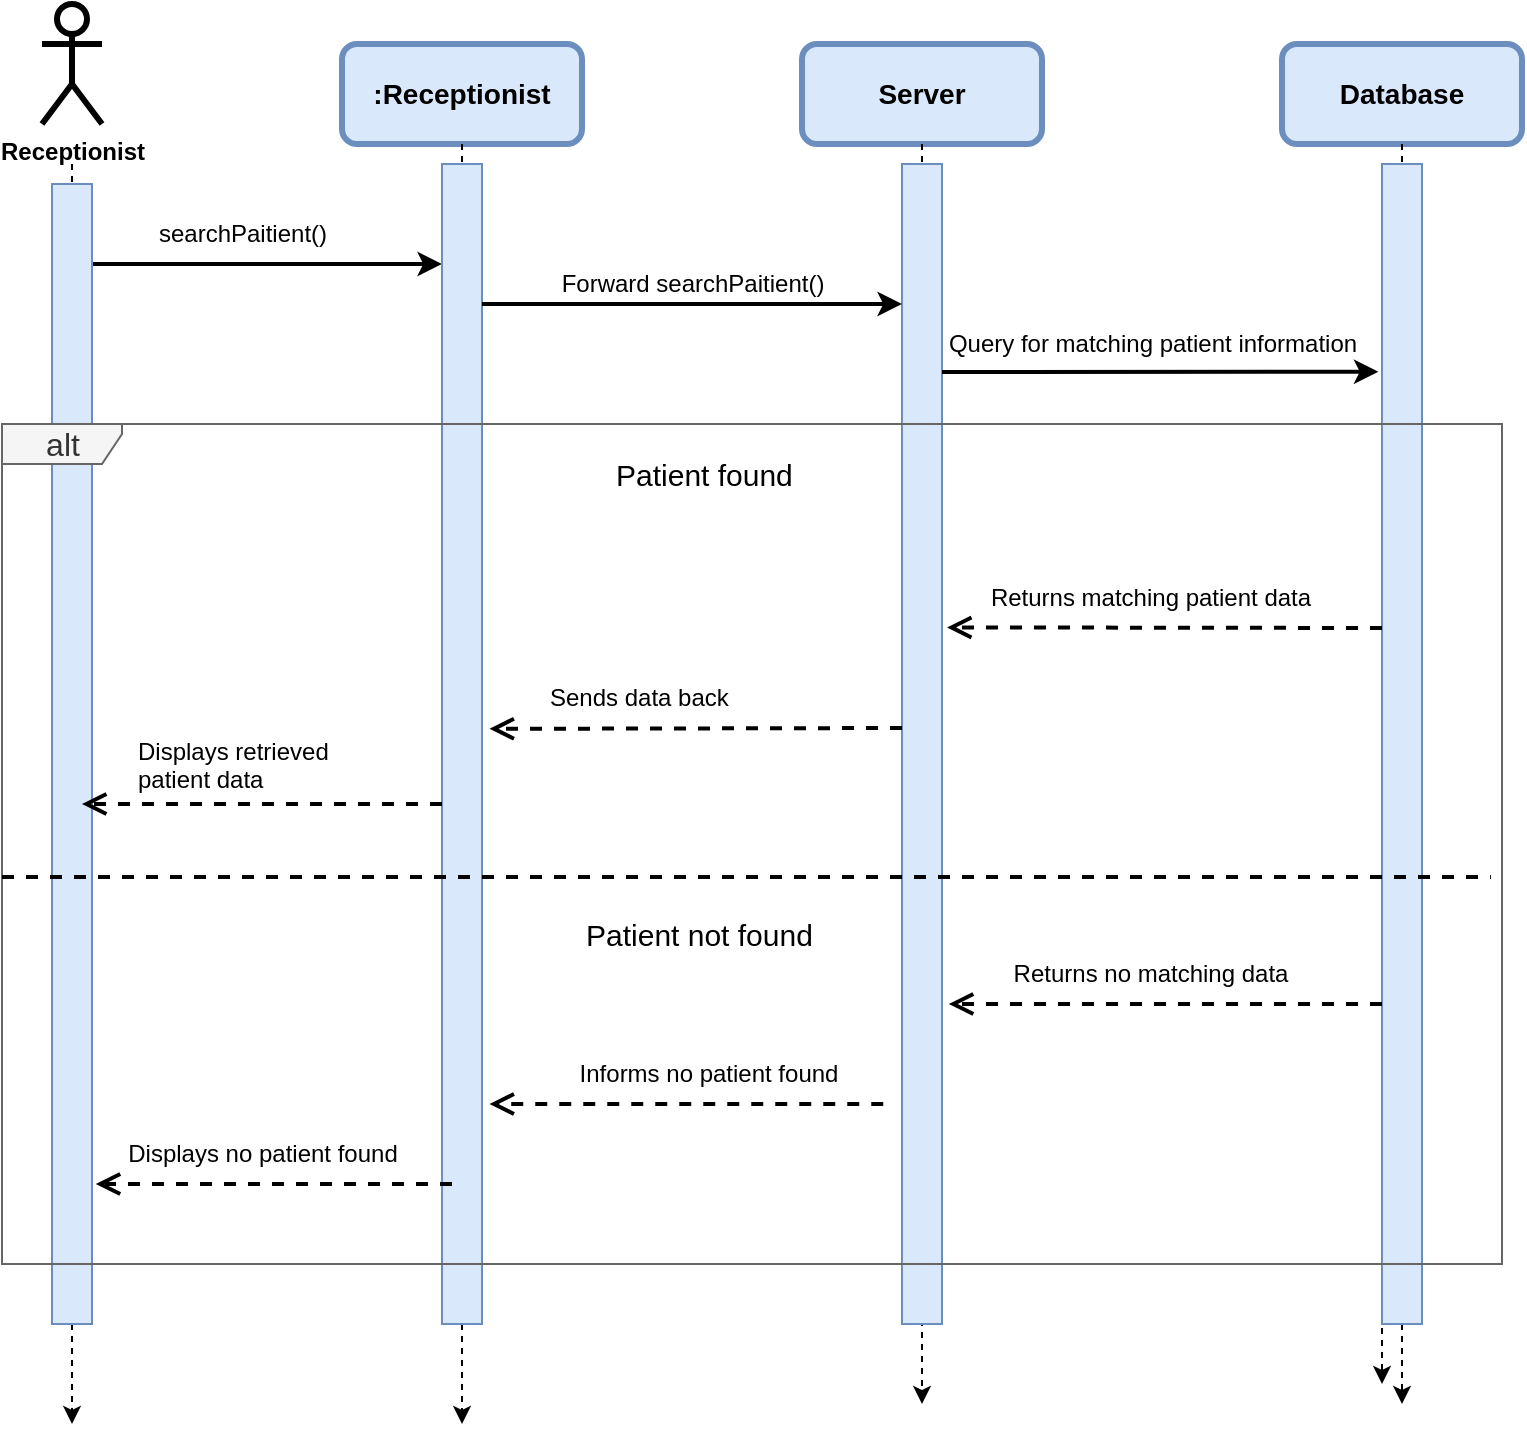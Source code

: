 <mxfile>
    <diagram id="QO78QRGCq3PSpGvauxfL" name="Page-1">
        <mxGraphModel dx="1078" dy="765" grid="1" gridSize="10" guides="1" tooltips="1" connect="1" arrows="1" fold="1" page="1" pageScale="1" pageWidth="850" pageHeight="1100" background="#ffffff" math="0" shadow="0">
            <root>
                <mxCell id="0"/>
                <mxCell id="1" parent="0"/>
                <mxCell id="15" style="edgeStyle=none;html=1;dashed=1;strokeWidth=1;exitX=0.5;exitY=1;exitDx=0;exitDy=0;startArrow=none;" parent="1" edge="1">
                    <mxGeometry relative="1" as="geometry">
                        <mxPoint x="740" y="720" as="targetPoint"/>
                        <Array as="points">
                            <mxPoint x="740" y="720"/>
                        </Array>
                        <mxPoint x="740" y="680" as="sourcePoint"/>
                    </mxGeometry>
                </mxCell>
                <mxCell id="79" value="&lt;b&gt;Receptionist&lt;br&gt;&lt;/b&gt;" style="shape=umlActor;verticalLabelPosition=bottom;verticalAlign=top;html=1;outlineConnect=0;strokeWidth=3;rounded=1;" parent="1" vertex="1">
                    <mxGeometry x="70" y="30" width="30" height="60" as="geometry"/>
                </mxCell>
                <mxCell id="80" style="edgeStyle=none;html=1;dashed=1;strokeWidth=1;startArrow=none;" parent="1" source="98" edge="1">
                    <mxGeometry relative="1" as="geometry">
                        <mxPoint x="85" y="740" as="targetPoint"/>
                        <Array as="points">
                            <mxPoint x="85" y="160"/>
                        </Array>
                        <mxPoint x="85" y="110" as="sourcePoint"/>
                    </mxGeometry>
                </mxCell>
                <mxCell id="81" value="" style="endArrow=classic;html=1;strokeWidth=2;" parent="1" edge="1">
                    <mxGeometry relative="1" as="geometry">
                        <mxPoint x="90" y="160" as="sourcePoint"/>
                        <mxPoint x="270" y="160" as="targetPoint"/>
                    </mxGeometry>
                </mxCell>
                <mxCell id="82" value="searchPaitient()" style="text;html=1;align=center;verticalAlign=middle;resizable=0;points=[];autosize=1;strokeColor=none;fillColor=none;" parent="1" vertex="1">
                    <mxGeometry x="115" y="130" width="110" height="30" as="geometry"/>
                </mxCell>
                <mxCell id="83" value="&lt;span style=&quot;font-size: 14px;&quot;&gt;&lt;b&gt;:Receptionist&lt;/b&gt;&lt;/span&gt;" style="rounded=1;whiteSpace=wrap;html=1;strokeWidth=3;fillColor=#dae8fc;strokeColor=#6c8ebf;" parent="1" vertex="1">
                    <mxGeometry x="220" y="50" width="120" height="50" as="geometry"/>
                </mxCell>
                <mxCell id="84" style="edgeStyle=none;html=1;exitX=0.5;exitY=1;exitDx=0;exitDy=0;dashed=1;strokeWidth=1;startArrow=none;" parent="1" source="89" edge="1">
                    <mxGeometry relative="1" as="geometry">
                        <mxPoint x="280" y="740" as="targetPoint"/>
                        <Array as="points"/>
                        <mxPoint x="95" y="70" as="sourcePoint"/>
                    </mxGeometry>
                </mxCell>
                <mxCell id="85" value="&lt;span style=&quot;font-size: 14px;&quot;&gt;&lt;b&gt;Server&lt;/b&gt;&lt;/span&gt;" style="rounded=1;whiteSpace=wrap;html=1;strokeWidth=3;fillColor=#dae8fc;strokeColor=#6c8ebf;" parent="1" vertex="1">
                    <mxGeometry x="450" y="50" width="120" height="50" as="geometry"/>
                </mxCell>
                <mxCell id="86" style="edgeStyle=none;html=1;dashed=1;strokeWidth=1;" parent="1" source="85" edge="1">
                    <mxGeometry relative="1" as="geometry">
                        <mxPoint x="510" y="730" as="targetPoint"/>
                        <Array as="points"/>
                        <mxPoint x="490" y="110" as="sourcePoint"/>
                    </mxGeometry>
                </mxCell>
                <mxCell id="87" value="" style="html=1;points=[];perimeter=orthogonalPerimeter;fontSize=13;fillColor=#dae8fc;strokeColor=#6c8ebf;" parent="1" vertex="1">
                    <mxGeometry x="500" y="110" width="20" height="580" as="geometry"/>
                </mxCell>
                <mxCell id="88" value="" style="edgeStyle=none;html=1;exitX=0.5;exitY=1;exitDx=0;exitDy=0;dashed=1;strokeWidth=1;endArrow=none;" parent="1" source="83" target="89" edge="1">
                    <mxGeometry relative="1" as="geometry">
                        <mxPoint x="280" y="580" as="targetPoint"/>
                        <Array as="points"/>
                        <mxPoint x="280" y="100" as="sourcePoint"/>
                    </mxGeometry>
                </mxCell>
                <mxCell id="89" value="" style="html=1;points=[];perimeter=orthogonalPerimeter;fontSize=13;fillColor=#dae8fc;strokeColor=#6c8ebf;" parent="1" vertex="1">
                    <mxGeometry x="270" y="110" width="20" height="580" as="geometry"/>
                </mxCell>
                <mxCell id="90" value="" style="endArrow=classic;html=1;strokeWidth=2;" parent="1" edge="1">
                    <mxGeometry relative="1" as="geometry">
                        <mxPoint x="290" y="180" as="sourcePoint"/>
                        <mxPoint x="500" y="180" as="targetPoint"/>
                        <Array as="points">
                            <mxPoint x="390" y="180"/>
                        </Array>
                    </mxGeometry>
                </mxCell>
                <mxCell id="91" value="Forward searchPaitient()" style="text;html=1;align=center;verticalAlign=middle;resizable=0;points=[];autosize=1;strokeColor=none;fillColor=none;" parent="1" vertex="1">
                    <mxGeometry x="320" y="155" width="150" height="30" as="geometry"/>
                </mxCell>
                <mxCell id="92" value="&lt;span style=&quot;font-size: 14px;&quot;&gt;&lt;b&gt;Database&lt;/b&gt;&lt;/span&gt;" style="rounded=1;whiteSpace=wrap;html=1;strokeWidth=3;fillColor=#dae8fc;strokeColor=#6c8ebf;" parent="1" vertex="1">
                    <mxGeometry x="690" y="50" width="120" height="50" as="geometry"/>
                </mxCell>
                <mxCell id="93" value="" style="endArrow=classic;html=1;strokeWidth=2;entryX=-0.089;entryY=0.179;entryDx=0;entryDy=0;entryPerimeter=0;" parent="1" target="96" edge="1">
                    <mxGeometry relative="1" as="geometry">
                        <mxPoint x="520" y="214" as="sourcePoint"/>
                        <mxPoint x="729.16" y="210.0" as="targetPoint"/>
                    </mxGeometry>
                </mxCell>
                <mxCell id="94" style="edgeStyle=none;html=1;dashed=1;strokeWidth=1;exitX=0.5;exitY=1;exitDx=0;exitDy=0;startArrow=none;" parent="1" source="96" edge="1">
                    <mxGeometry relative="1" as="geometry">
                        <mxPoint x="750" y="730" as="targetPoint"/>
                        <Array as="points">
                            <mxPoint x="750" y="730"/>
                        </Array>
                        <mxPoint x="520" y="110" as="sourcePoint"/>
                    </mxGeometry>
                </mxCell>
                <mxCell id="95" value="" style="edgeStyle=none;html=1;dashed=1;strokeWidth=1;exitX=0.5;exitY=1;exitDx=0;exitDy=0;endArrow=none;" parent="1" source="92" target="96" edge="1">
                    <mxGeometry relative="1" as="geometry">
                        <mxPoint x="750" y="730" as="targetPoint"/>
                        <Array as="points"/>
                        <mxPoint x="750" y="100" as="sourcePoint"/>
                    </mxGeometry>
                </mxCell>
                <mxCell id="96" value="" style="html=1;points=[];perimeter=orthogonalPerimeter;fontSize=13;fillColor=#dae8fc;strokeColor=#6c8ebf;" parent="1" vertex="1">
                    <mxGeometry x="740" y="110" width="20" height="580" as="geometry"/>
                </mxCell>
                <mxCell id="97" value="" style="edgeStyle=none;html=1;dashed=1;strokeWidth=1;startArrow=none;endArrow=none;" parent="1" target="98" edge="1">
                    <mxGeometry relative="1" as="geometry">
                        <mxPoint x="85" y="730" as="targetPoint"/>
                        <Array as="points"/>
                        <mxPoint x="85" y="110" as="sourcePoint"/>
                    </mxGeometry>
                </mxCell>
                <mxCell id="98" value="" style="html=1;points=[];perimeter=orthogonalPerimeter;fontSize=13;fillColor=#dae8fc;strokeColor=#6c8ebf;" parent="1" vertex="1">
                    <mxGeometry x="75" y="120" width="20" height="570" as="geometry"/>
                </mxCell>
                <mxCell id="99" value="Query for matching patient information" style="text;html=1;align=center;verticalAlign=middle;resizable=0;points=[];autosize=1;strokeColor=none;fillColor=none;" parent="1" vertex="1">
                    <mxGeometry x="510" y="185" width="230" height="30" as="geometry"/>
                </mxCell>
                <mxCell id="100" value="&lt;font style=&quot;font-size: 16px;&quot;&gt;alt&lt;/font&gt;" style="shape=umlFrame;tabWidth=110;tabHeight=30;tabPosition=left;html=1;boundedLbl=1;labelInHeader=1;width=60;height=20;rounded=0;shadow=0;glass=0;sketch=0;fontSize=15;fillColor=#f5f5f5;fontColor=#333333;strokeColor=#666666;" parent="1" vertex="1">
                    <mxGeometry x="50" y="240" width="750" height="420" as="geometry"/>
                </mxCell>
                <mxCell id="101" value="Patient found" style="text;rounded=0;shadow=0;glass=0;sketch=0;fontSize=15;" parent="100" vertex="1">
                    <mxGeometry width="100" height="20" relative="1" as="geometry">
                        <mxPoint x="305" y="10" as="offset"/>
                    </mxGeometry>
                </mxCell>
                <mxCell id="102" value="" style="line;strokeWidth=2;dashed=1;labelPosition=center;verticalLabelPosition=bottom;align=left;verticalAlign=top;spacingLeft=20;spacingTop=15;rounded=0;shadow=0;glass=0;sketch=0;fontSize=16;" parent="100" vertex="1">
                    <mxGeometry x="0.001" y="218.079" width="744.444" height="16.8" as="geometry"/>
                </mxCell>
                <mxCell id="103" value="Patient not found" style="text;rounded=0;shadow=0;glass=0;sketch=0;fontSize=15;" parent="100" vertex="1">
                    <mxGeometry width="100" height="60" relative="1" as="geometry">
                        <mxPoint x="290" y="240" as="offset"/>
                    </mxGeometry>
                </mxCell>
                <mxCell id="104" value="Returns matching patient data" style="text;html=1;align=center;verticalAlign=middle;resizable=0;points=[];autosize=1;strokeColor=none;fillColor=none;" parent="100" vertex="1">
                    <mxGeometry x="483.751" y="71.704" width="180" height="30" as="geometry"/>
                </mxCell>
                <mxCell id="105" value="" style="html=1;verticalAlign=bottom;endArrow=open;dashed=1;endSize=8;strokeWidth=2;fontSize=13;entryX=1.042;entryY=0.315;entryDx=0;entryDy=0;entryPerimeter=0;" parent="100" edge="1">
                    <mxGeometry x="0.422" relative="1" as="geometry">
                        <mxPoint x="690" y="102" as="sourcePoint"/>
                        <mxPoint x="472.506" y="101.702" as="targetPoint"/>
                        <mxPoint as="offset"/>
                    </mxGeometry>
                </mxCell>
                <mxCell id="106" value="Sends data back" style="text;whiteSpace=wrap;html=1;" parent="100" vertex="1">
                    <mxGeometry x="271.873" y="122.924" width="233.766" height="60.0" as="geometry"/>
                </mxCell>
                <mxCell id="107" value="" style="html=1;verticalAlign=bottom;endArrow=open;dashed=1;endSize=8;strokeWidth=2;fontSize=13;entryX=1.042;entryY=0.315;entryDx=0;entryDy=0;entryPerimeter=0;" parent="100" edge="1">
                    <mxGeometry x="0.422" relative="1" as="geometry">
                        <mxPoint x="450" y="152" as="sourcePoint"/>
                        <mxPoint x="243.751" y="152.429" as="targetPoint"/>
                        <mxPoint as="offset"/>
                    </mxGeometry>
                </mxCell>
                <mxCell id="108" value="" style="html=1;verticalAlign=bottom;endArrow=open;dashed=1;endSize=8;strokeWidth=2;fontSize=13;" parent="100" edge="1">
                    <mxGeometry x="0.422" relative="1" as="geometry">
                        <mxPoint x="220" y="190" as="sourcePoint"/>
                        <mxPoint x="40" y="190" as="targetPoint"/>
                        <mxPoint as="offset"/>
                    </mxGeometry>
                </mxCell>
                <mxCell id="109" value="Displays retrieved&lt;br&gt;patient data" style="text;whiteSpace=wrap;html=1;" parent="100" vertex="1">
                    <mxGeometry x="65.623" y="150.0" width="233.766" height="60.0" as="geometry"/>
                </mxCell>
                <mxCell id="110" value="" style="html=1;verticalAlign=bottom;endArrow=open;dashed=1;endSize=8;strokeWidth=2;fontSize=13;entryX=1.042;entryY=0.315;entryDx=0;entryDy=0;entryPerimeter=0;" parent="100" edge="1">
                    <mxGeometry x="0.422" relative="1" as="geometry">
                        <mxPoint x="690" y="290" as="sourcePoint"/>
                        <mxPoint x="473.436" y="290.002" as="targetPoint"/>
                        <mxPoint as="offset"/>
                        <Array as="points"/>
                    </mxGeometry>
                </mxCell>
                <mxCell id="111" value="Returns no matching data" style="text;html=1;align=center;verticalAlign=middle;resizable=0;points=[];autosize=1;strokeColor=none;fillColor=none;" parent="100" vertex="1">
                    <mxGeometry x="493.748" y="260.004" width="160" height="30" as="geometry"/>
                </mxCell>
                <mxCell id="112" value="" style="html=1;verticalAlign=bottom;endArrow=open;dashed=1;endSize=8;strokeWidth=2;fontSize=13;" parent="100" edge="1">
                    <mxGeometry x="0.422" relative="1" as="geometry">
                        <mxPoint x="440.625" y="340.009" as="sourcePoint"/>
                        <mxPoint x="243.75" y="340" as="targetPoint"/>
                        <mxPoint as="offset"/>
                        <Array as="points"/>
                    </mxGeometry>
                </mxCell>
                <mxCell id="113" value="Informs no patient found" style="text;html=1;align=center;verticalAlign=middle;resizable=0;points=[];autosize=1;strokeColor=none;fillColor=none;" parent="100" vertex="1">
                    <mxGeometry x="277.813" y="310.004" width="150" height="30" as="geometry"/>
                </mxCell>
                <mxCell id="114" value="" style="html=1;verticalAlign=bottom;endArrow=open;dashed=1;endSize=8;strokeWidth=2;fontSize=13;" parent="100" edge="1">
                    <mxGeometry x="0.422" relative="1" as="geometry">
                        <mxPoint x="225" y="380" as="sourcePoint"/>
                        <mxPoint x="46.875" y="380" as="targetPoint"/>
                        <mxPoint as="offset"/>
                        <Array as="points"/>
                    </mxGeometry>
                </mxCell>
                <mxCell id="115" value="Displays no patient found" style="text;html=1;align=center;verticalAlign=middle;resizable=0;points=[];autosize=1;strokeColor=none;fillColor=none;" parent="100" vertex="1">
                    <mxGeometry x="49.996" y="350.004" width="160" height="30" as="geometry"/>
                </mxCell>
            </root>
        </mxGraphModel>
    </diagram>
</mxfile>